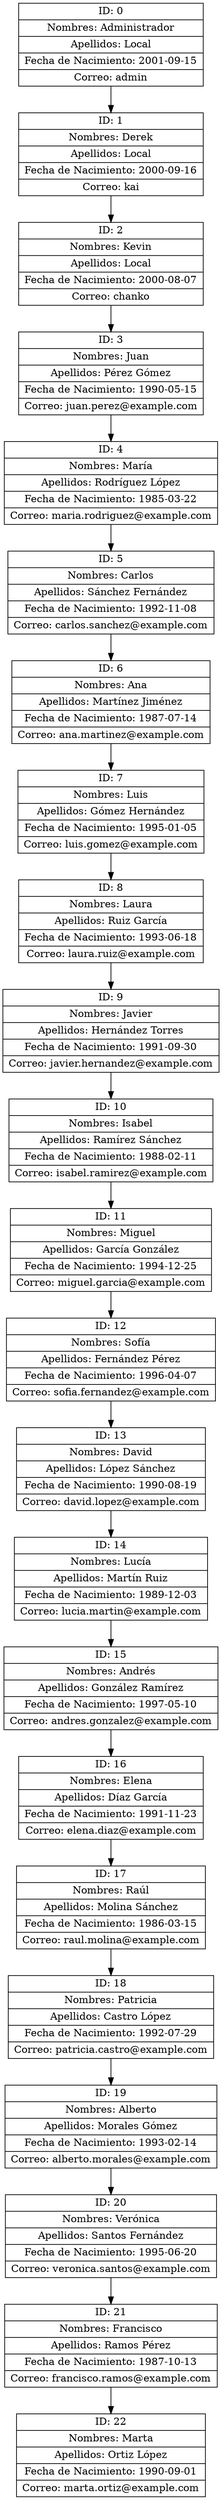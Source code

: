 digraph G {
node [shape=record];
nodo0 [label="{ID: 0 | Nombres: Administrador | Apellidos: Local | Fecha de Nacimiento: 2001-09-15 | Correo: admin}"];
nodo1 [label="{ID: 1 | Nombres: Derek | Apellidos: Local | Fecha de Nacimiento: 2000-09-16 | Correo: kai}"];
nodo2 [label="{ID: 2 | Nombres: Kevin | Apellidos: Local | Fecha de Nacimiento: 2000-08-07 | Correo: chanko}"];
nodo3 [label="{ID: 3 | Nombres: Juan | Apellidos: Pérez Gómez | Fecha de Nacimiento: 1990-05-15 | Correo: juan.perez@example.com}"];
nodo4 [label="{ID: 4 | Nombres: María | Apellidos: Rodríguez López | Fecha de Nacimiento: 1985-03-22 | Correo: maria.rodriguez@example.com}"];
nodo5 [label="{ID: 5 | Nombres: Carlos | Apellidos: Sánchez Fernández | Fecha de Nacimiento: 1992-11-08 | Correo: carlos.sanchez@example.com}"];
nodo6 [label="{ID: 6 | Nombres: Ana | Apellidos: Martínez Jiménez | Fecha de Nacimiento: 1987-07-14 | Correo: ana.martinez@example.com}"];
nodo7 [label="{ID: 7 | Nombres: Luis | Apellidos: Gómez Hernández | Fecha de Nacimiento: 1995-01-05 | Correo: luis.gomez@example.com}"];
nodo8 [label="{ID: 8 | Nombres: Laura | Apellidos: Ruiz García | Fecha de Nacimiento: 1993-06-18 | Correo: laura.ruiz@example.com}"];
nodo9 [label="{ID: 9 | Nombres: Javier | Apellidos: Hernández Torres | Fecha de Nacimiento: 1991-09-30 | Correo: javier.hernandez@example.com}"];
nodo10 [label="{ID: 10 | Nombres: Isabel | Apellidos: Ramírez Sánchez | Fecha de Nacimiento: 1988-02-11 | Correo: isabel.ramirez@example.com}"];
nodo11 [label="{ID: 11 | Nombres: Miguel | Apellidos: García González | Fecha de Nacimiento: 1994-12-25 | Correo: miguel.garcia@example.com}"];
nodo12 [label="{ID: 12 | Nombres: Sofía | Apellidos: Fernández Pérez | Fecha de Nacimiento: 1996-04-07 | Correo: sofia.fernandez@example.com}"];
nodo13 [label="{ID: 13 | Nombres: David | Apellidos: López Sánchez | Fecha de Nacimiento: 1990-08-19 | Correo: david.lopez@example.com}"];
nodo14 [label="{ID: 14 | Nombres: Lucía | Apellidos: Martín Ruiz | Fecha de Nacimiento: 1989-12-03 | Correo: lucia.martin@example.com}"];
nodo15 [label="{ID: 15 | Nombres: Andrés | Apellidos: González Ramírez | Fecha de Nacimiento: 1997-05-10 | Correo: andres.gonzalez@example.com}"];
nodo16 [label="{ID: 16 | Nombres: Elena | Apellidos: Díaz García | Fecha de Nacimiento: 1991-11-23 | Correo: elena.diaz@example.com}"];
nodo17 [label="{ID: 17 | Nombres: Raúl | Apellidos: Molina Sánchez | Fecha de Nacimiento: 1986-03-15 | Correo: raul.molina@example.com}"];
nodo18 [label="{ID: 18 | Nombres: Patricia | Apellidos: Castro López | Fecha de Nacimiento: 1992-07-29 | Correo: patricia.castro@example.com}"];
nodo19 [label="{ID: 19 | Nombres: Alberto | Apellidos: Morales Gómez | Fecha de Nacimiento: 1993-02-14 | Correo: alberto.morales@example.com}"];
nodo20 [label="{ID: 20 | Nombres: Verónica | Apellidos: Santos Fernández | Fecha de Nacimiento: 1995-06-20 | Correo: veronica.santos@example.com}"];
nodo21 [label="{ID: 21 | Nombres: Francisco | Apellidos: Ramos Pérez | Fecha de Nacimiento: 1987-10-13 | Correo: francisco.ramos@example.com}"];
nodo22 [label="{ID: 22 | Nombres: Marta | Apellidos: Ortiz López | Fecha de Nacimiento: 1990-09-01 | Correo: marta.ortiz@example.com}"];
nodo0 -> nodo1;
nodo1 -> nodo2;
nodo2 -> nodo3;
nodo3 -> nodo4;
nodo4 -> nodo5;
nodo5 -> nodo6;
nodo6 -> nodo7;
nodo7 -> nodo8;
nodo8 -> nodo9;
nodo9 -> nodo10;
nodo10 -> nodo11;
nodo11 -> nodo12;
nodo12 -> nodo13;
nodo13 -> nodo14;
nodo14 -> nodo15;
nodo15 -> nodo16;
nodo16 -> nodo17;
nodo17 -> nodo18;
nodo18 -> nodo19;
nodo19 -> nodo20;
nodo20 -> nodo21;
nodo21 -> nodo22;
}
